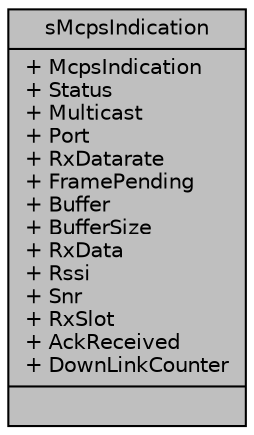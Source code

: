digraph "sMcpsIndication"
{
  edge [fontname="Helvetica",fontsize="10",labelfontname="Helvetica",labelfontsize="10"];
  node [fontname="Helvetica",fontsize="10",shape=record];
  Node1 [label="{sMcpsIndication\n|+ McpsIndication\l+ Status\l+ Multicast\l+ Port\l+ RxDatarate\l+ FramePending\l+ Buffer\l+ BufferSize\l+ RxData\l+ Rssi\l+ Snr\l+ RxSlot\l+ AckReceived\l+ DownLinkCounter\l|}",height=0.2,width=0.4,color="black", fillcolor="grey75", style="filled", fontcolor="black"];
}
